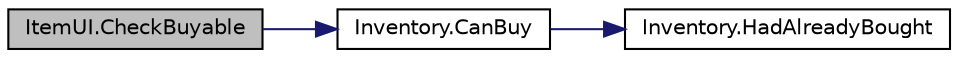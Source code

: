 digraph "ItemUI.CheckBuyable"
{
 // INTERACTIVE_SVG=YES
 // LATEX_PDF_SIZE
  bgcolor="transparent";
  edge [fontname="Helvetica",fontsize="10",labelfontname="Helvetica",labelfontsize="10"];
  node [fontname="Helvetica",fontsize="10",shape=record];
  rankdir="LR";
  Node1 [label="ItemUI.CheckBuyable",height=0.2,width=0.4,color="black", fillcolor="grey75", style="filled", fontcolor="black",tooltip=" "];
  Node1 -> Node2 [color="midnightblue",fontsize="10",style="solid",fontname="Helvetica"];
  Node2 [label="Inventory.CanBuy",height=0.2,width=0.4,color="black",URL="$class_inventory.html#a4eba5ec568d6e06c754b71057888fcdd",tooltip=" "];
  Node2 -> Node3 [color="midnightblue",fontsize="10",style="solid",fontname="Helvetica"];
  Node3 [label="Inventory.HadAlreadyBought",height=0.2,width=0.4,color="black",URL="$class_inventory.html#a78bab4c24d6da82bdef1a27f5c33934e",tooltip=" "];
}
